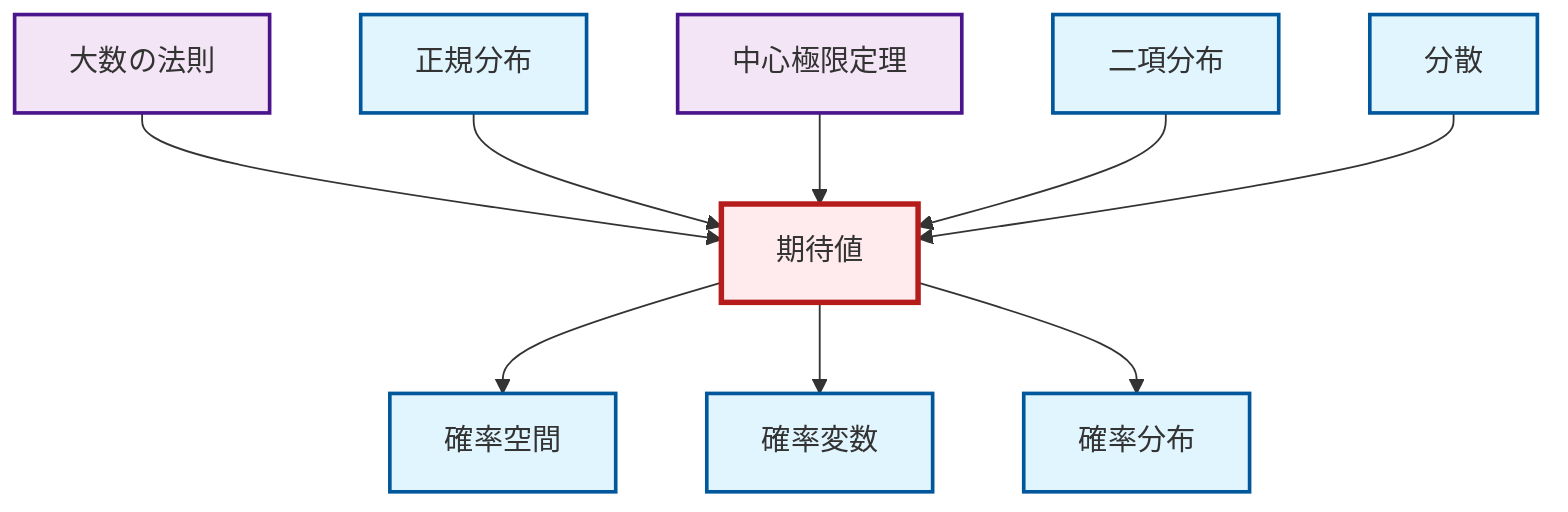 graph TD
    classDef definition fill:#e1f5fe,stroke:#01579b,stroke-width:2px
    classDef theorem fill:#f3e5f5,stroke:#4a148c,stroke-width:2px
    classDef axiom fill:#fff3e0,stroke:#e65100,stroke-width:2px
    classDef example fill:#e8f5e9,stroke:#1b5e20,stroke-width:2px
    classDef current fill:#ffebee,stroke:#b71c1c,stroke-width:3px
    def-normal-distribution["正規分布"]:::definition
    def-binomial-distribution["二項分布"]:::definition
    def-variance["分散"]:::definition
    def-expectation["期待値"]:::definition
    def-probability-space["確率空間"]:::definition
    thm-central-limit["中心極限定理"]:::theorem
    def-probability-distribution["確率分布"]:::definition
    def-random-variable["確率変数"]:::definition
    thm-law-of-large-numbers["大数の法則"]:::theorem
    thm-law-of-large-numbers --> def-expectation
    def-normal-distribution --> def-expectation
    thm-central-limit --> def-expectation
    def-expectation --> def-probability-space
    def-binomial-distribution --> def-expectation
    def-expectation --> def-random-variable
    def-variance --> def-expectation
    def-expectation --> def-probability-distribution
    class def-expectation current